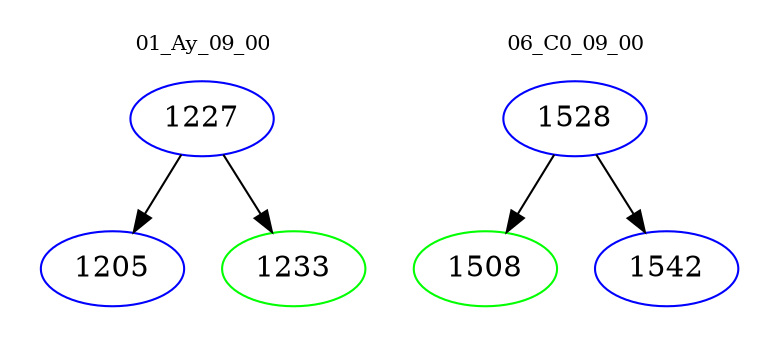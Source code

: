 digraph{
subgraph cluster_0 {
color = white
label = "01_Ay_09_00";
fontsize=10;
T0_1227 [label="1227", color="blue"]
T0_1227 -> T0_1205 [color="black"]
T0_1205 [label="1205", color="blue"]
T0_1227 -> T0_1233 [color="black"]
T0_1233 [label="1233", color="green"]
}
subgraph cluster_1 {
color = white
label = "06_C0_09_00";
fontsize=10;
T1_1528 [label="1528", color="blue"]
T1_1528 -> T1_1508 [color="black"]
T1_1508 [label="1508", color="green"]
T1_1528 -> T1_1542 [color="black"]
T1_1542 [label="1542", color="blue"]
}
}
